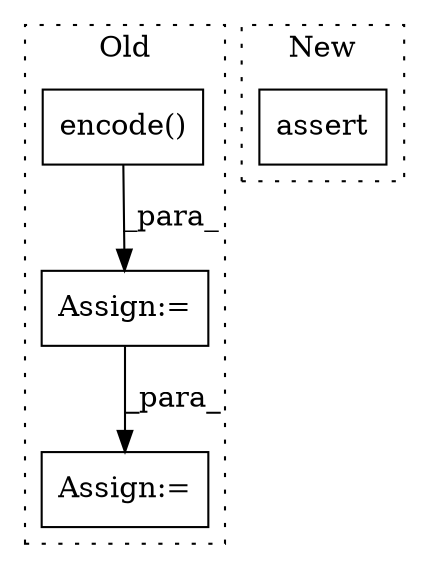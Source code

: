 digraph G {
subgraph cluster0 {
1 [label="encode()" a="75" s="1389,1428" l="17,96" shape="box"];
3 [label="Assign:=" a="68" s="1718" l="3" shape="box"];
4 [label="Assign:=" a="68" s="1604" l="3" shape="box"];
label = "Old";
style="dotted";
}
subgraph cluster1 {
2 [label="assert" a="65" s="1821" l="6" shape="box"];
label = "New";
style="dotted";
}
1 -> 4 [label="_para_"];
4 -> 3 [label="_para_"];
}